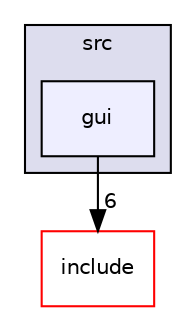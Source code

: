 digraph "/home/alexandre/Documents/sae_pacman/MinGL2/src/gui" {
  compound=true
  node [ fontsize="10", fontname="Helvetica"];
  edge [ labelfontsize="10", labelfontname="Helvetica"];
  subgraph clusterdir_3785c8ddeb5801ba8a1eb564cf3952b5 {
    graph [ bgcolor="#ddddee", pencolor="black", label="src" fontname="Helvetica", fontsize="10", URL="dir_3785c8ddeb5801ba8a1eb564cf3952b5.html"]
  dir_5fbc2dc88c799357de610517846fb294 [shape=box, label="gui", style="filled", fillcolor="#eeeeff", pencolor="black", URL="dir_5fbc2dc88c799357de610517846fb294.html"];
  }
  dir_ae291cc27e75980bdaeeec13fe1d2128 [shape=box label="include" fillcolor="white" style="filled" color="red" URL="dir_ae291cc27e75980bdaeeec13fe1d2128.html"];
  dir_5fbc2dc88c799357de610517846fb294->dir_ae291cc27e75980bdaeeec13fe1d2128 [headlabel="6", labeldistance=1.5 headhref="dir_000028_000013.html"];
}

